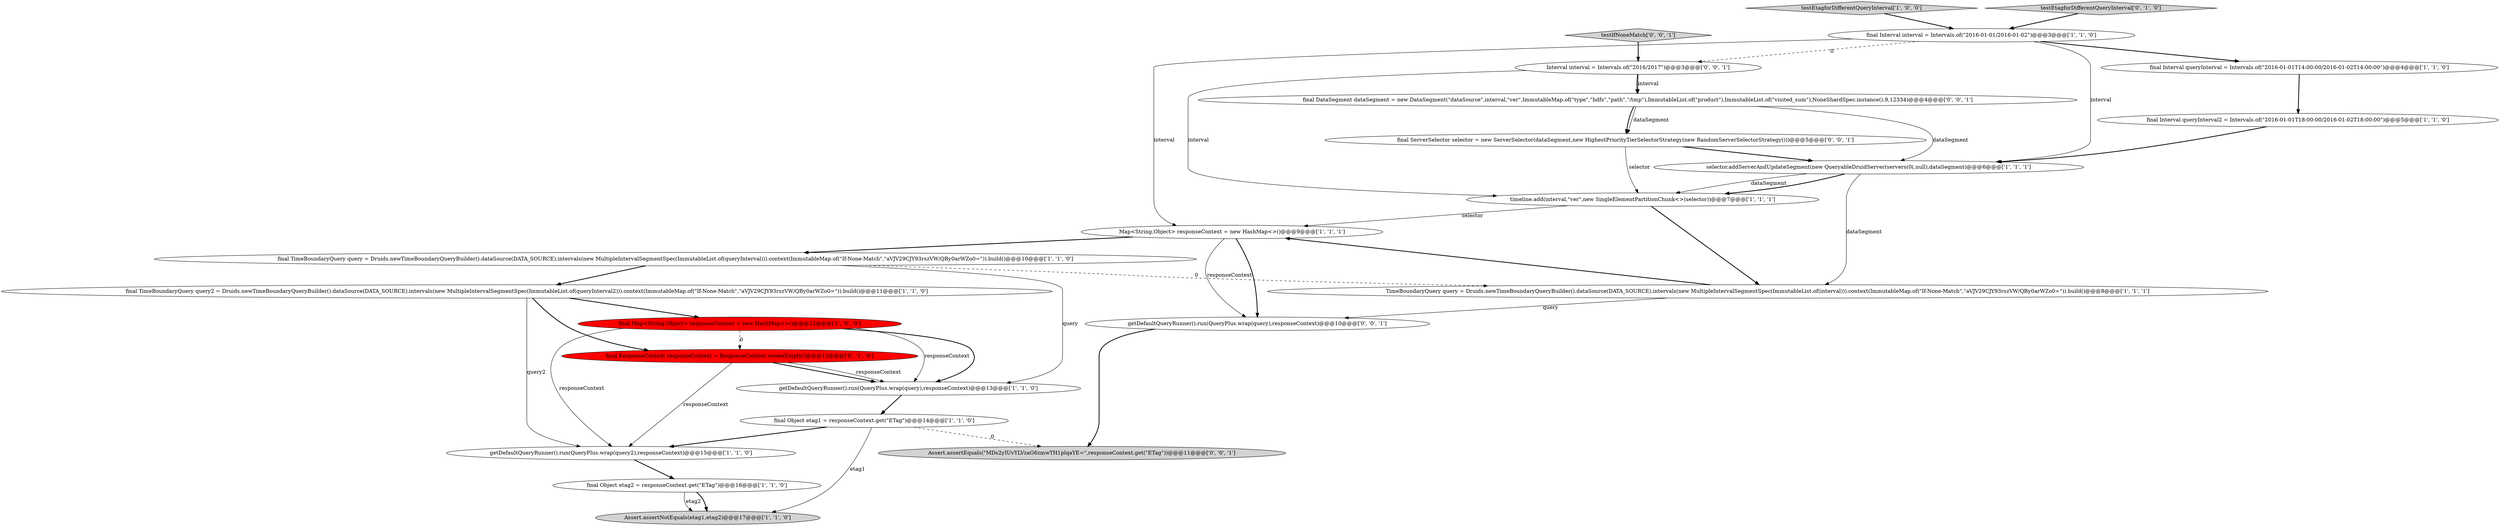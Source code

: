 digraph {
12 [style = filled, label = "Map<String,Object> responseContext = new HashMap<>()@@@9@@@['1', '1', '1']", fillcolor = white, shape = ellipse image = "AAA0AAABBB1BBB"];
17 [style = filled, label = "final ResponseContext responseContext = ResponseContext.createEmpty()@@@12@@@['0', '1', '0']", fillcolor = red, shape = ellipse image = "AAA1AAABBB2BBB"];
0 [style = filled, label = "timeline.add(interval,\"ver\",new SingleElementPartitionChunk<>(selector))@@@7@@@['1', '1', '1']", fillcolor = white, shape = ellipse image = "AAA0AAABBB1BBB"];
9 [style = filled, label = "final TimeBoundaryQuery query2 = Druids.newTimeBoundaryQueryBuilder().dataSource(DATA_SOURCE).intervals(new MultipleIntervalSegmentSpec(ImmutableList.of(queryInterval2))).context(ImmutableMap.of(\"If-None-Match\",\"aVJV29CJY93rszVW/QBy0arWZo0=\")).build()@@@11@@@['1', '1', '0']", fillcolor = white, shape = ellipse image = "AAA0AAABBB1BBB"];
13 [style = filled, label = "testEtagforDifferentQueryInterval['1', '0', '0']", fillcolor = lightgray, shape = diamond image = "AAA0AAABBB1BBB"];
23 [style = filled, label = "final DataSegment dataSegment = new DataSegment(\"dataSource\",interval,\"ver\",ImmutableMap.of(\"type\",\"hdfs\",\"path\",\"/tmp\"),ImmutableList.of(\"product\"),ImmutableList.of(\"visited_sum\"),NoneShardSpec.instance(),9,12334)@@@4@@@['0', '0', '1']", fillcolor = white, shape = ellipse image = "AAA0AAABBB3BBB"];
19 [style = filled, label = "Interval interval = Intervals.of(\"2016/2017\")@@@3@@@['0', '0', '1']", fillcolor = white, shape = ellipse image = "AAA0AAABBB3BBB"];
10 [style = filled, label = "getDefaultQueryRunner().run(QueryPlus.wrap(query2),responseContext)@@@15@@@['1', '1', '0']", fillcolor = white, shape = ellipse image = "AAA0AAABBB1BBB"];
15 [style = filled, label = "selector.addServerAndUpdateSegment(new QueryableDruidServer(servers(0(,null),dataSegment)@@@6@@@['1', '1', '1']", fillcolor = white, shape = ellipse image = "AAA0AAABBB1BBB"];
5 [style = filled, label = "final Object etag1 = responseContext.get(\"ETag\")@@@14@@@['1', '1', '0']", fillcolor = white, shape = ellipse image = "AAA0AAABBB1BBB"];
21 [style = filled, label = "final ServerSelector selector = new ServerSelector(dataSegment,new HighestPriorityTierSelectorStrategy(new RandomServerSelectorStrategy()))@@@5@@@['0', '0', '1']", fillcolor = white, shape = ellipse image = "AAA0AAABBB3BBB"];
16 [style = filled, label = "testEtagforDifferentQueryInterval['0', '1', '0']", fillcolor = lightgray, shape = diamond image = "AAA0AAABBB2BBB"];
4 [style = filled, label = "final Object etag2 = responseContext.get(\"ETag\")@@@16@@@['1', '1', '0']", fillcolor = white, shape = ellipse image = "AAA0AAABBB1BBB"];
1 [style = filled, label = "final Map<String,Object> responseContext = new HashMap<>()@@@12@@@['1', '0', '0']", fillcolor = red, shape = ellipse image = "AAA1AAABBB1BBB"];
22 [style = filled, label = "testIfNoneMatch['0', '0', '1']", fillcolor = lightgray, shape = diamond image = "AAA0AAABBB3BBB"];
3 [style = filled, label = "final Interval queryInterval2 = Intervals.of(\"2016-01-01T18:00:00/2016-01-02T18:00:00\")@@@5@@@['1', '1', '0']", fillcolor = white, shape = ellipse image = "AAA0AAABBB1BBB"];
6 [style = filled, label = "Assert.assertNotEquals(etag1,etag2)@@@17@@@['1', '1', '0']", fillcolor = lightgray, shape = ellipse image = "AAA0AAABBB1BBB"];
18 [style = filled, label = "Assert.assertEquals(\"MDs2yIUvYLVzaG6zmwTH1plqaYE=\",responseContext.get(\"ETag\"))@@@11@@@['0', '0', '1']", fillcolor = lightgray, shape = ellipse image = "AAA0AAABBB3BBB"];
14 [style = filled, label = "final Interval queryInterval = Intervals.of(\"2016-01-01T14:00:00/2016-01-02T14:00:00\")@@@4@@@['1', '1', '0']", fillcolor = white, shape = ellipse image = "AAA0AAABBB1BBB"];
20 [style = filled, label = "getDefaultQueryRunner().run(QueryPlus.wrap(query),responseContext)@@@10@@@['0', '0', '1']", fillcolor = white, shape = ellipse image = "AAA0AAABBB3BBB"];
2 [style = filled, label = "getDefaultQueryRunner().run(QueryPlus.wrap(query),responseContext)@@@13@@@['1', '1', '0']", fillcolor = white, shape = ellipse image = "AAA0AAABBB1BBB"];
8 [style = filled, label = "final Interval interval = Intervals.of(\"2016-01-01/2016-01-02\")@@@3@@@['1', '1', '0']", fillcolor = white, shape = ellipse image = "AAA0AAABBB1BBB"];
7 [style = filled, label = "final TimeBoundaryQuery query = Druids.newTimeBoundaryQueryBuilder().dataSource(DATA_SOURCE).intervals(new MultipleIntervalSegmentSpec(ImmutableList.of(queryInterval))).context(ImmutableMap.of(\"If-None-Match\",\"aVJV29CJY93rszVW/QBy0arWZo0=\")).build()@@@10@@@['1', '1', '0']", fillcolor = white, shape = ellipse image = "AAA0AAABBB1BBB"];
11 [style = filled, label = "TimeBoundaryQuery query = Druids.newTimeBoundaryQueryBuilder().dataSource(DATA_SOURCE).intervals(new MultipleIntervalSegmentSpec(ImmutableList.of(interval))).context(ImmutableMap.of(\"If-None-Match\",\"aVJV29CJY93rszVW/QBy0arWZo0=\")).build()@@@8@@@['1', '1', '1']", fillcolor = white, shape = ellipse image = "AAA0AAABBB1BBB"];
14->3 [style = bold, label=""];
5->10 [style = bold, label=""];
8->19 [style = dashed, label="0"];
19->23 [style = solid, label="interval"];
16->8 [style = bold, label=""];
22->19 [style = bold, label=""];
1->2 [style = solid, label="responseContext"];
4->6 [style = bold, label=""];
21->15 [style = bold, label=""];
8->12 [style = solid, label="interval"];
12->20 [style = solid, label="responseContext"];
12->20 [style = bold, label=""];
8->14 [style = bold, label=""];
0->11 [style = bold, label=""];
7->11 [style = dashed, label="0"];
9->17 [style = bold, label=""];
11->12 [style = bold, label=""];
3->15 [style = bold, label=""];
15->0 [style = solid, label="dataSegment"];
5->18 [style = dashed, label="0"];
12->7 [style = bold, label=""];
17->10 [style = solid, label="responseContext"];
7->9 [style = bold, label=""];
20->18 [style = bold, label=""];
5->6 [style = solid, label="etag1"];
7->2 [style = solid, label="query"];
1->17 [style = dashed, label="0"];
17->2 [style = bold, label=""];
23->21 [style = bold, label=""];
21->0 [style = solid, label="selector"];
17->2 [style = solid, label="responseContext"];
11->20 [style = solid, label="query"];
1->10 [style = solid, label="responseContext"];
19->23 [style = bold, label=""];
15->0 [style = bold, label=""];
0->12 [style = solid, label="selector"];
23->15 [style = solid, label="dataSegment"];
10->4 [style = bold, label=""];
4->6 [style = solid, label="etag2"];
8->15 [style = solid, label="interval"];
9->10 [style = solid, label="query2"];
1->2 [style = bold, label=""];
15->11 [style = solid, label="dataSegment"];
13->8 [style = bold, label=""];
9->1 [style = bold, label=""];
19->0 [style = solid, label="interval"];
2->5 [style = bold, label=""];
23->21 [style = solid, label="dataSegment"];
}
